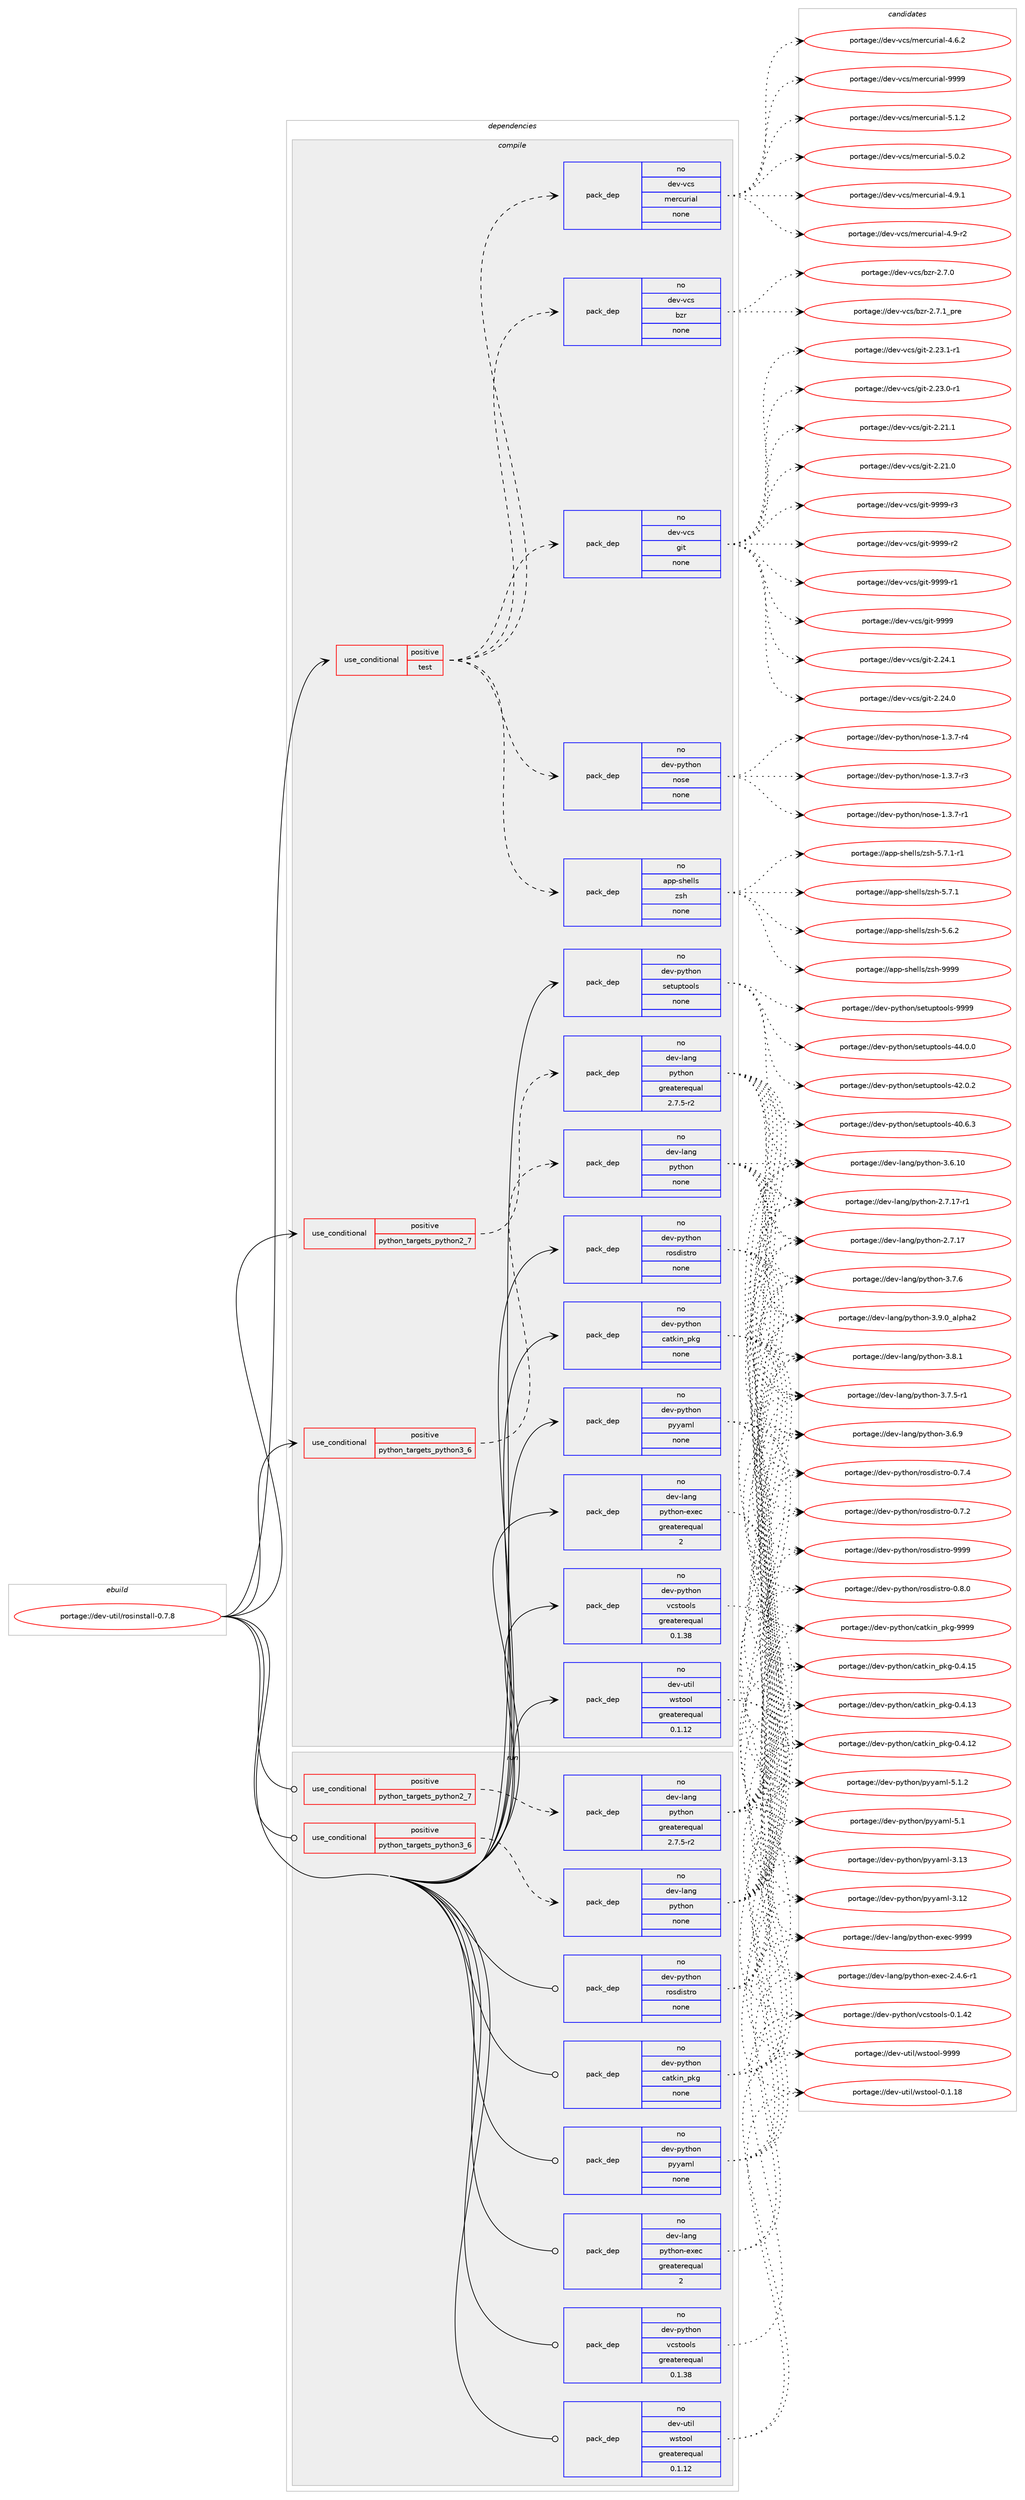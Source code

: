 digraph prolog {

# *************
# Graph options
# *************

newrank=true;
concentrate=true;
compound=true;
graph [rankdir=LR,fontname=Helvetica,fontsize=10,ranksep=1.5];#, ranksep=2.5, nodesep=0.2];
edge  [arrowhead=vee];
node  [fontname=Helvetica,fontsize=10];

# **********
# The ebuild
# **********

subgraph cluster_leftcol {
color=gray;
label=<<i>ebuild</i>>;
id [label="portage://dev-util/rosinstall-0.7.8", color=red, width=4, href="../dev-util/rosinstall-0.7.8.svg"];
}

# ****************
# The dependencies
# ****************

subgraph cluster_midcol {
color=gray;
label=<<i>dependencies</i>>;
subgraph cluster_compile {
fillcolor="#eeeeee";
style=filled;
label=<<i>compile</i>>;
subgraph cond61695 {
dependency297695 [label=<<TABLE BORDER="0" CELLBORDER="1" CELLSPACING="0" CELLPADDING="4"><TR><TD ROWSPAN="3" CELLPADDING="10">use_conditional</TD></TR><TR><TD>positive</TD></TR><TR><TD>python_targets_python2_7</TD></TR></TABLE>>, shape=none, color=red];
subgraph pack231414 {
dependency297696 [label=<<TABLE BORDER="0" CELLBORDER="1" CELLSPACING="0" CELLPADDING="4" WIDTH="220"><TR><TD ROWSPAN="6" CELLPADDING="30">pack_dep</TD></TR><TR><TD WIDTH="110">no</TD></TR><TR><TD>dev-lang</TD></TR><TR><TD>python</TD></TR><TR><TD>greaterequal</TD></TR><TR><TD>2.7.5-r2</TD></TR></TABLE>>, shape=none, color=blue];
}
dependency297695:e -> dependency297696:w [weight=20,style="dashed",arrowhead="vee"];
}
id:e -> dependency297695:w [weight=20,style="solid",arrowhead="vee"];
subgraph cond61696 {
dependency297697 [label=<<TABLE BORDER="0" CELLBORDER="1" CELLSPACING="0" CELLPADDING="4"><TR><TD ROWSPAN="3" CELLPADDING="10">use_conditional</TD></TR><TR><TD>positive</TD></TR><TR><TD>python_targets_python3_6</TD></TR></TABLE>>, shape=none, color=red];
subgraph pack231415 {
dependency297698 [label=<<TABLE BORDER="0" CELLBORDER="1" CELLSPACING="0" CELLPADDING="4" WIDTH="220"><TR><TD ROWSPAN="6" CELLPADDING="30">pack_dep</TD></TR><TR><TD WIDTH="110">no</TD></TR><TR><TD>dev-lang</TD></TR><TR><TD>python</TD></TR><TR><TD>none</TD></TR><TR><TD></TD></TR></TABLE>>, shape=none, color=blue];
}
dependency297697:e -> dependency297698:w [weight=20,style="dashed",arrowhead="vee"];
}
id:e -> dependency297697:w [weight=20,style="solid",arrowhead="vee"];
subgraph cond61697 {
dependency297699 [label=<<TABLE BORDER="0" CELLBORDER="1" CELLSPACING="0" CELLPADDING="4"><TR><TD ROWSPAN="3" CELLPADDING="10">use_conditional</TD></TR><TR><TD>positive</TD></TR><TR><TD>test</TD></TR></TABLE>>, shape=none, color=red];
subgraph pack231416 {
dependency297700 [label=<<TABLE BORDER="0" CELLBORDER="1" CELLSPACING="0" CELLPADDING="4" WIDTH="220"><TR><TD ROWSPAN="6" CELLPADDING="30">pack_dep</TD></TR><TR><TD WIDTH="110">no</TD></TR><TR><TD>dev-python</TD></TR><TR><TD>nose</TD></TR><TR><TD>none</TD></TR><TR><TD></TD></TR></TABLE>>, shape=none, color=blue];
}
dependency297699:e -> dependency297700:w [weight=20,style="dashed",arrowhead="vee"];
subgraph pack231417 {
dependency297701 [label=<<TABLE BORDER="0" CELLBORDER="1" CELLSPACING="0" CELLPADDING="4" WIDTH="220"><TR><TD ROWSPAN="6" CELLPADDING="30">pack_dep</TD></TR><TR><TD WIDTH="110">no</TD></TR><TR><TD>dev-vcs</TD></TR><TR><TD>git</TD></TR><TR><TD>none</TD></TR><TR><TD></TD></TR></TABLE>>, shape=none, color=blue];
}
dependency297699:e -> dependency297701:w [weight=20,style="dashed",arrowhead="vee"];
subgraph pack231418 {
dependency297702 [label=<<TABLE BORDER="0" CELLBORDER="1" CELLSPACING="0" CELLPADDING="4" WIDTH="220"><TR><TD ROWSPAN="6" CELLPADDING="30">pack_dep</TD></TR><TR><TD WIDTH="110">no</TD></TR><TR><TD>dev-vcs</TD></TR><TR><TD>bzr</TD></TR><TR><TD>none</TD></TR><TR><TD></TD></TR></TABLE>>, shape=none, color=blue];
}
dependency297699:e -> dependency297702:w [weight=20,style="dashed",arrowhead="vee"];
subgraph pack231419 {
dependency297703 [label=<<TABLE BORDER="0" CELLBORDER="1" CELLSPACING="0" CELLPADDING="4" WIDTH="220"><TR><TD ROWSPAN="6" CELLPADDING="30">pack_dep</TD></TR><TR><TD WIDTH="110">no</TD></TR><TR><TD>dev-vcs</TD></TR><TR><TD>mercurial</TD></TR><TR><TD>none</TD></TR><TR><TD></TD></TR></TABLE>>, shape=none, color=blue];
}
dependency297699:e -> dependency297703:w [weight=20,style="dashed",arrowhead="vee"];
subgraph pack231420 {
dependency297704 [label=<<TABLE BORDER="0" CELLBORDER="1" CELLSPACING="0" CELLPADDING="4" WIDTH="220"><TR><TD ROWSPAN="6" CELLPADDING="30">pack_dep</TD></TR><TR><TD WIDTH="110">no</TD></TR><TR><TD>app-shells</TD></TR><TR><TD>zsh</TD></TR><TR><TD>none</TD></TR><TR><TD></TD></TR></TABLE>>, shape=none, color=blue];
}
dependency297699:e -> dependency297704:w [weight=20,style="dashed",arrowhead="vee"];
}
id:e -> dependency297699:w [weight=20,style="solid",arrowhead="vee"];
subgraph pack231421 {
dependency297705 [label=<<TABLE BORDER="0" CELLBORDER="1" CELLSPACING="0" CELLPADDING="4" WIDTH="220"><TR><TD ROWSPAN="6" CELLPADDING="30">pack_dep</TD></TR><TR><TD WIDTH="110">no</TD></TR><TR><TD>dev-lang</TD></TR><TR><TD>python-exec</TD></TR><TR><TD>greaterequal</TD></TR><TR><TD>2</TD></TR></TABLE>>, shape=none, color=blue];
}
id:e -> dependency297705:w [weight=20,style="solid",arrowhead="vee"];
subgraph pack231422 {
dependency297706 [label=<<TABLE BORDER="0" CELLBORDER="1" CELLSPACING="0" CELLPADDING="4" WIDTH="220"><TR><TD ROWSPAN="6" CELLPADDING="30">pack_dep</TD></TR><TR><TD WIDTH="110">no</TD></TR><TR><TD>dev-python</TD></TR><TR><TD>catkin_pkg</TD></TR><TR><TD>none</TD></TR><TR><TD></TD></TR></TABLE>>, shape=none, color=blue];
}
id:e -> dependency297706:w [weight=20,style="solid",arrowhead="vee"];
subgraph pack231423 {
dependency297707 [label=<<TABLE BORDER="0" CELLBORDER="1" CELLSPACING="0" CELLPADDING="4" WIDTH="220"><TR><TD ROWSPAN="6" CELLPADDING="30">pack_dep</TD></TR><TR><TD WIDTH="110">no</TD></TR><TR><TD>dev-python</TD></TR><TR><TD>pyyaml</TD></TR><TR><TD>none</TD></TR><TR><TD></TD></TR></TABLE>>, shape=none, color=blue];
}
id:e -> dependency297707:w [weight=20,style="solid",arrowhead="vee"];
subgraph pack231424 {
dependency297708 [label=<<TABLE BORDER="0" CELLBORDER="1" CELLSPACING="0" CELLPADDING="4" WIDTH="220"><TR><TD ROWSPAN="6" CELLPADDING="30">pack_dep</TD></TR><TR><TD WIDTH="110">no</TD></TR><TR><TD>dev-python</TD></TR><TR><TD>rosdistro</TD></TR><TR><TD>none</TD></TR><TR><TD></TD></TR></TABLE>>, shape=none, color=blue];
}
id:e -> dependency297708:w [weight=20,style="solid",arrowhead="vee"];
subgraph pack231425 {
dependency297709 [label=<<TABLE BORDER="0" CELLBORDER="1" CELLSPACING="0" CELLPADDING="4" WIDTH="220"><TR><TD ROWSPAN="6" CELLPADDING="30">pack_dep</TD></TR><TR><TD WIDTH="110">no</TD></TR><TR><TD>dev-python</TD></TR><TR><TD>setuptools</TD></TR><TR><TD>none</TD></TR><TR><TD></TD></TR></TABLE>>, shape=none, color=blue];
}
id:e -> dependency297709:w [weight=20,style="solid",arrowhead="vee"];
subgraph pack231426 {
dependency297710 [label=<<TABLE BORDER="0" CELLBORDER="1" CELLSPACING="0" CELLPADDING="4" WIDTH="220"><TR><TD ROWSPAN="6" CELLPADDING="30">pack_dep</TD></TR><TR><TD WIDTH="110">no</TD></TR><TR><TD>dev-python</TD></TR><TR><TD>vcstools</TD></TR><TR><TD>greaterequal</TD></TR><TR><TD>0.1.38</TD></TR></TABLE>>, shape=none, color=blue];
}
id:e -> dependency297710:w [weight=20,style="solid",arrowhead="vee"];
subgraph pack231427 {
dependency297711 [label=<<TABLE BORDER="0" CELLBORDER="1" CELLSPACING="0" CELLPADDING="4" WIDTH="220"><TR><TD ROWSPAN="6" CELLPADDING="30">pack_dep</TD></TR><TR><TD WIDTH="110">no</TD></TR><TR><TD>dev-util</TD></TR><TR><TD>wstool</TD></TR><TR><TD>greaterequal</TD></TR><TR><TD>0.1.12</TD></TR></TABLE>>, shape=none, color=blue];
}
id:e -> dependency297711:w [weight=20,style="solid",arrowhead="vee"];
}
subgraph cluster_compileandrun {
fillcolor="#eeeeee";
style=filled;
label=<<i>compile and run</i>>;
}
subgraph cluster_run {
fillcolor="#eeeeee";
style=filled;
label=<<i>run</i>>;
subgraph cond61698 {
dependency297712 [label=<<TABLE BORDER="0" CELLBORDER="1" CELLSPACING="0" CELLPADDING="4"><TR><TD ROWSPAN="3" CELLPADDING="10">use_conditional</TD></TR><TR><TD>positive</TD></TR><TR><TD>python_targets_python2_7</TD></TR></TABLE>>, shape=none, color=red];
subgraph pack231428 {
dependency297713 [label=<<TABLE BORDER="0" CELLBORDER="1" CELLSPACING="0" CELLPADDING="4" WIDTH="220"><TR><TD ROWSPAN="6" CELLPADDING="30">pack_dep</TD></TR><TR><TD WIDTH="110">no</TD></TR><TR><TD>dev-lang</TD></TR><TR><TD>python</TD></TR><TR><TD>greaterequal</TD></TR><TR><TD>2.7.5-r2</TD></TR></TABLE>>, shape=none, color=blue];
}
dependency297712:e -> dependency297713:w [weight=20,style="dashed",arrowhead="vee"];
}
id:e -> dependency297712:w [weight=20,style="solid",arrowhead="odot"];
subgraph cond61699 {
dependency297714 [label=<<TABLE BORDER="0" CELLBORDER="1" CELLSPACING="0" CELLPADDING="4"><TR><TD ROWSPAN="3" CELLPADDING="10">use_conditional</TD></TR><TR><TD>positive</TD></TR><TR><TD>python_targets_python3_6</TD></TR></TABLE>>, shape=none, color=red];
subgraph pack231429 {
dependency297715 [label=<<TABLE BORDER="0" CELLBORDER="1" CELLSPACING="0" CELLPADDING="4" WIDTH="220"><TR><TD ROWSPAN="6" CELLPADDING="30">pack_dep</TD></TR><TR><TD WIDTH="110">no</TD></TR><TR><TD>dev-lang</TD></TR><TR><TD>python</TD></TR><TR><TD>none</TD></TR><TR><TD></TD></TR></TABLE>>, shape=none, color=blue];
}
dependency297714:e -> dependency297715:w [weight=20,style="dashed",arrowhead="vee"];
}
id:e -> dependency297714:w [weight=20,style="solid",arrowhead="odot"];
subgraph pack231430 {
dependency297716 [label=<<TABLE BORDER="0" CELLBORDER="1" CELLSPACING="0" CELLPADDING="4" WIDTH="220"><TR><TD ROWSPAN="6" CELLPADDING="30">pack_dep</TD></TR><TR><TD WIDTH="110">no</TD></TR><TR><TD>dev-lang</TD></TR><TR><TD>python-exec</TD></TR><TR><TD>greaterequal</TD></TR><TR><TD>2</TD></TR></TABLE>>, shape=none, color=blue];
}
id:e -> dependency297716:w [weight=20,style="solid",arrowhead="odot"];
subgraph pack231431 {
dependency297717 [label=<<TABLE BORDER="0" CELLBORDER="1" CELLSPACING="0" CELLPADDING="4" WIDTH="220"><TR><TD ROWSPAN="6" CELLPADDING="30">pack_dep</TD></TR><TR><TD WIDTH="110">no</TD></TR><TR><TD>dev-python</TD></TR><TR><TD>catkin_pkg</TD></TR><TR><TD>none</TD></TR><TR><TD></TD></TR></TABLE>>, shape=none, color=blue];
}
id:e -> dependency297717:w [weight=20,style="solid",arrowhead="odot"];
subgraph pack231432 {
dependency297718 [label=<<TABLE BORDER="0" CELLBORDER="1" CELLSPACING="0" CELLPADDING="4" WIDTH="220"><TR><TD ROWSPAN="6" CELLPADDING="30">pack_dep</TD></TR><TR><TD WIDTH="110">no</TD></TR><TR><TD>dev-python</TD></TR><TR><TD>pyyaml</TD></TR><TR><TD>none</TD></TR><TR><TD></TD></TR></TABLE>>, shape=none, color=blue];
}
id:e -> dependency297718:w [weight=20,style="solid",arrowhead="odot"];
subgraph pack231433 {
dependency297719 [label=<<TABLE BORDER="0" CELLBORDER="1" CELLSPACING="0" CELLPADDING="4" WIDTH="220"><TR><TD ROWSPAN="6" CELLPADDING="30">pack_dep</TD></TR><TR><TD WIDTH="110">no</TD></TR><TR><TD>dev-python</TD></TR><TR><TD>rosdistro</TD></TR><TR><TD>none</TD></TR><TR><TD></TD></TR></TABLE>>, shape=none, color=blue];
}
id:e -> dependency297719:w [weight=20,style="solid",arrowhead="odot"];
subgraph pack231434 {
dependency297720 [label=<<TABLE BORDER="0" CELLBORDER="1" CELLSPACING="0" CELLPADDING="4" WIDTH="220"><TR><TD ROWSPAN="6" CELLPADDING="30">pack_dep</TD></TR><TR><TD WIDTH="110">no</TD></TR><TR><TD>dev-python</TD></TR><TR><TD>vcstools</TD></TR><TR><TD>greaterequal</TD></TR><TR><TD>0.1.38</TD></TR></TABLE>>, shape=none, color=blue];
}
id:e -> dependency297720:w [weight=20,style="solid",arrowhead="odot"];
subgraph pack231435 {
dependency297721 [label=<<TABLE BORDER="0" CELLBORDER="1" CELLSPACING="0" CELLPADDING="4" WIDTH="220"><TR><TD ROWSPAN="6" CELLPADDING="30">pack_dep</TD></TR><TR><TD WIDTH="110">no</TD></TR><TR><TD>dev-util</TD></TR><TR><TD>wstool</TD></TR><TR><TD>greaterequal</TD></TR><TR><TD>0.1.12</TD></TR></TABLE>>, shape=none, color=blue];
}
id:e -> dependency297721:w [weight=20,style="solid",arrowhead="odot"];
}
}

# **************
# The candidates
# **************

subgraph cluster_choices {
rank=same;
color=gray;
label=<<i>candidates</i>>;

subgraph choice231414 {
color=black;
nodesep=1;
choice10010111845108971101034711212111610411111045514657464895971081121049750 [label="portage://dev-lang/python-3.9.0_alpha2", color=red, width=4,href="../dev-lang/python-3.9.0_alpha2.svg"];
choice100101118451089711010347112121116104111110455146564649 [label="portage://dev-lang/python-3.8.1", color=red, width=4,href="../dev-lang/python-3.8.1.svg"];
choice100101118451089711010347112121116104111110455146554654 [label="portage://dev-lang/python-3.7.6", color=red, width=4,href="../dev-lang/python-3.7.6.svg"];
choice1001011184510897110103471121211161041111104551465546534511449 [label="portage://dev-lang/python-3.7.5-r1", color=red, width=4,href="../dev-lang/python-3.7.5-r1.svg"];
choice100101118451089711010347112121116104111110455146544657 [label="portage://dev-lang/python-3.6.9", color=red, width=4,href="../dev-lang/python-3.6.9.svg"];
choice10010111845108971101034711212111610411111045514654464948 [label="portage://dev-lang/python-3.6.10", color=red, width=4,href="../dev-lang/python-3.6.10.svg"];
choice100101118451089711010347112121116104111110455046554649554511449 [label="portage://dev-lang/python-2.7.17-r1", color=red, width=4,href="../dev-lang/python-2.7.17-r1.svg"];
choice10010111845108971101034711212111610411111045504655464955 [label="portage://dev-lang/python-2.7.17", color=red, width=4,href="../dev-lang/python-2.7.17.svg"];
dependency297696:e -> choice10010111845108971101034711212111610411111045514657464895971081121049750:w [style=dotted,weight="100"];
dependency297696:e -> choice100101118451089711010347112121116104111110455146564649:w [style=dotted,weight="100"];
dependency297696:e -> choice100101118451089711010347112121116104111110455146554654:w [style=dotted,weight="100"];
dependency297696:e -> choice1001011184510897110103471121211161041111104551465546534511449:w [style=dotted,weight="100"];
dependency297696:e -> choice100101118451089711010347112121116104111110455146544657:w [style=dotted,weight="100"];
dependency297696:e -> choice10010111845108971101034711212111610411111045514654464948:w [style=dotted,weight="100"];
dependency297696:e -> choice100101118451089711010347112121116104111110455046554649554511449:w [style=dotted,weight="100"];
dependency297696:e -> choice10010111845108971101034711212111610411111045504655464955:w [style=dotted,weight="100"];
}
subgraph choice231415 {
color=black;
nodesep=1;
choice10010111845108971101034711212111610411111045514657464895971081121049750 [label="portage://dev-lang/python-3.9.0_alpha2", color=red, width=4,href="../dev-lang/python-3.9.0_alpha2.svg"];
choice100101118451089711010347112121116104111110455146564649 [label="portage://dev-lang/python-3.8.1", color=red, width=4,href="../dev-lang/python-3.8.1.svg"];
choice100101118451089711010347112121116104111110455146554654 [label="portage://dev-lang/python-3.7.6", color=red, width=4,href="../dev-lang/python-3.7.6.svg"];
choice1001011184510897110103471121211161041111104551465546534511449 [label="portage://dev-lang/python-3.7.5-r1", color=red, width=4,href="../dev-lang/python-3.7.5-r1.svg"];
choice100101118451089711010347112121116104111110455146544657 [label="portage://dev-lang/python-3.6.9", color=red, width=4,href="../dev-lang/python-3.6.9.svg"];
choice10010111845108971101034711212111610411111045514654464948 [label="portage://dev-lang/python-3.6.10", color=red, width=4,href="../dev-lang/python-3.6.10.svg"];
choice100101118451089711010347112121116104111110455046554649554511449 [label="portage://dev-lang/python-2.7.17-r1", color=red, width=4,href="../dev-lang/python-2.7.17-r1.svg"];
choice10010111845108971101034711212111610411111045504655464955 [label="portage://dev-lang/python-2.7.17", color=red, width=4,href="../dev-lang/python-2.7.17.svg"];
dependency297698:e -> choice10010111845108971101034711212111610411111045514657464895971081121049750:w [style=dotted,weight="100"];
dependency297698:e -> choice100101118451089711010347112121116104111110455146564649:w [style=dotted,weight="100"];
dependency297698:e -> choice100101118451089711010347112121116104111110455146554654:w [style=dotted,weight="100"];
dependency297698:e -> choice1001011184510897110103471121211161041111104551465546534511449:w [style=dotted,weight="100"];
dependency297698:e -> choice100101118451089711010347112121116104111110455146544657:w [style=dotted,weight="100"];
dependency297698:e -> choice10010111845108971101034711212111610411111045514654464948:w [style=dotted,weight="100"];
dependency297698:e -> choice100101118451089711010347112121116104111110455046554649554511449:w [style=dotted,weight="100"];
dependency297698:e -> choice10010111845108971101034711212111610411111045504655464955:w [style=dotted,weight="100"];
}
subgraph choice231416 {
color=black;
nodesep=1;
choice10010111845112121116104111110471101111151014549465146554511452 [label="portage://dev-python/nose-1.3.7-r4", color=red, width=4,href="../dev-python/nose-1.3.7-r4.svg"];
choice10010111845112121116104111110471101111151014549465146554511451 [label="portage://dev-python/nose-1.3.7-r3", color=red, width=4,href="../dev-python/nose-1.3.7-r3.svg"];
choice10010111845112121116104111110471101111151014549465146554511449 [label="portage://dev-python/nose-1.3.7-r1", color=red, width=4,href="../dev-python/nose-1.3.7-r1.svg"];
dependency297700:e -> choice10010111845112121116104111110471101111151014549465146554511452:w [style=dotted,weight="100"];
dependency297700:e -> choice10010111845112121116104111110471101111151014549465146554511451:w [style=dotted,weight="100"];
dependency297700:e -> choice10010111845112121116104111110471101111151014549465146554511449:w [style=dotted,weight="100"];
}
subgraph choice231417 {
color=black;
nodesep=1;
choice10010111845118991154710310511645575757574511451 [label="portage://dev-vcs/git-9999-r3", color=red, width=4,href="../dev-vcs/git-9999-r3.svg"];
choice10010111845118991154710310511645575757574511450 [label="portage://dev-vcs/git-9999-r2", color=red, width=4,href="../dev-vcs/git-9999-r2.svg"];
choice10010111845118991154710310511645575757574511449 [label="portage://dev-vcs/git-9999-r1", color=red, width=4,href="../dev-vcs/git-9999-r1.svg"];
choice1001011184511899115471031051164557575757 [label="portage://dev-vcs/git-9999", color=red, width=4,href="../dev-vcs/git-9999.svg"];
choice10010111845118991154710310511645504650524649 [label="portage://dev-vcs/git-2.24.1", color=red, width=4,href="../dev-vcs/git-2.24.1.svg"];
choice10010111845118991154710310511645504650524648 [label="portage://dev-vcs/git-2.24.0", color=red, width=4,href="../dev-vcs/git-2.24.0.svg"];
choice100101118451189911547103105116455046505146494511449 [label="portage://dev-vcs/git-2.23.1-r1", color=red, width=4,href="../dev-vcs/git-2.23.1-r1.svg"];
choice100101118451189911547103105116455046505146484511449 [label="portage://dev-vcs/git-2.23.0-r1", color=red, width=4,href="../dev-vcs/git-2.23.0-r1.svg"];
choice10010111845118991154710310511645504650494649 [label="portage://dev-vcs/git-2.21.1", color=red, width=4,href="../dev-vcs/git-2.21.1.svg"];
choice10010111845118991154710310511645504650494648 [label="portage://dev-vcs/git-2.21.0", color=red, width=4,href="../dev-vcs/git-2.21.0.svg"];
dependency297701:e -> choice10010111845118991154710310511645575757574511451:w [style=dotted,weight="100"];
dependency297701:e -> choice10010111845118991154710310511645575757574511450:w [style=dotted,weight="100"];
dependency297701:e -> choice10010111845118991154710310511645575757574511449:w [style=dotted,weight="100"];
dependency297701:e -> choice1001011184511899115471031051164557575757:w [style=dotted,weight="100"];
dependency297701:e -> choice10010111845118991154710310511645504650524649:w [style=dotted,weight="100"];
dependency297701:e -> choice10010111845118991154710310511645504650524648:w [style=dotted,weight="100"];
dependency297701:e -> choice100101118451189911547103105116455046505146494511449:w [style=dotted,weight="100"];
dependency297701:e -> choice100101118451189911547103105116455046505146484511449:w [style=dotted,weight="100"];
dependency297701:e -> choice10010111845118991154710310511645504650494649:w [style=dotted,weight="100"];
dependency297701:e -> choice10010111845118991154710310511645504650494648:w [style=dotted,weight="100"];
}
subgraph choice231418 {
color=black;
nodesep=1;
choice1001011184511899115479812211445504655464995112114101 [label="portage://dev-vcs/bzr-2.7.1_pre", color=red, width=4,href="../dev-vcs/bzr-2.7.1_pre.svg"];
choice10010111845118991154798122114455046554648 [label="portage://dev-vcs/bzr-2.7.0", color=red, width=4,href="../dev-vcs/bzr-2.7.0.svg"];
dependency297702:e -> choice1001011184511899115479812211445504655464995112114101:w [style=dotted,weight="100"];
dependency297702:e -> choice10010111845118991154798122114455046554648:w [style=dotted,weight="100"];
}
subgraph choice231419 {
color=black;
nodesep=1;
choice10010111845118991154710910111499117114105971084557575757 [label="portage://dev-vcs/mercurial-9999", color=red, width=4,href="../dev-vcs/mercurial-9999.svg"];
choice1001011184511899115471091011149911711410597108455346494650 [label="portage://dev-vcs/mercurial-5.1.2", color=red, width=4,href="../dev-vcs/mercurial-5.1.2.svg"];
choice1001011184511899115471091011149911711410597108455346484650 [label="portage://dev-vcs/mercurial-5.0.2", color=red, width=4,href="../dev-vcs/mercurial-5.0.2.svg"];
choice1001011184511899115471091011149911711410597108455246574649 [label="portage://dev-vcs/mercurial-4.9.1", color=red, width=4,href="../dev-vcs/mercurial-4.9.1.svg"];
choice1001011184511899115471091011149911711410597108455246574511450 [label="portage://dev-vcs/mercurial-4.9-r2", color=red, width=4,href="../dev-vcs/mercurial-4.9-r2.svg"];
choice1001011184511899115471091011149911711410597108455246544650 [label="portage://dev-vcs/mercurial-4.6.2", color=red, width=4,href="../dev-vcs/mercurial-4.6.2.svg"];
dependency297703:e -> choice10010111845118991154710910111499117114105971084557575757:w [style=dotted,weight="100"];
dependency297703:e -> choice1001011184511899115471091011149911711410597108455346494650:w [style=dotted,weight="100"];
dependency297703:e -> choice1001011184511899115471091011149911711410597108455346484650:w [style=dotted,weight="100"];
dependency297703:e -> choice1001011184511899115471091011149911711410597108455246574649:w [style=dotted,weight="100"];
dependency297703:e -> choice1001011184511899115471091011149911711410597108455246574511450:w [style=dotted,weight="100"];
dependency297703:e -> choice1001011184511899115471091011149911711410597108455246544650:w [style=dotted,weight="100"];
}
subgraph choice231420 {
color=black;
nodesep=1;
choice9711211245115104101108108115471221151044557575757 [label="portage://app-shells/zsh-9999", color=red, width=4,href="../app-shells/zsh-9999.svg"];
choice9711211245115104101108108115471221151044553465546494511449 [label="portage://app-shells/zsh-5.7.1-r1", color=red, width=4,href="../app-shells/zsh-5.7.1-r1.svg"];
choice971121124511510410110810811547122115104455346554649 [label="portage://app-shells/zsh-5.7.1", color=red, width=4,href="../app-shells/zsh-5.7.1.svg"];
choice971121124511510410110810811547122115104455346544650 [label="portage://app-shells/zsh-5.6.2", color=red, width=4,href="../app-shells/zsh-5.6.2.svg"];
dependency297704:e -> choice9711211245115104101108108115471221151044557575757:w [style=dotted,weight="100"];
dependency297704:e -> choice9711211245115104101108108115471221151044553465546494511449:w [style=dotted,weight="100"];
dependency297704:e -> choice971121124511510410110810811547122115104455346554649:w [style=dotted,weight="100"];
dependency297704:e -> choice971121124511510410110810811547122115104455346544650:w [style=dotted,weight="100"];
}
subgraph choice231421 {
color=black;
nodesep=1;
choice10010111845108971101034711212111610411111045101120101994557575757 [label="portage://dev-lang/python-exec-9999", color=red, width=4,href="../dev-lang/python-exec-9999.svg"];
choice10010111845108971101034711212111610411111045101120101994550465246544511449 [label="portage://dev-lang/python-exec-2.4.6-r1", color=red, width=4,href="../dev-lang/python-exec-2.4.6-r1.svg"];
dependency297705:e -> choice10010111845108971101034711212111610411111045101120101994557575757:w [style=dotted,weight="100"];
dependency297705:e -> choice10010111845108971101034711212111610411111045101120101994550465246544511449:w [style=dotted,weight="100"];
}
subgraph choice231422 {
color=black;
nodesep=1;
choice10010111845112121116104111110479997116107105110951121071034557575757 [label="portage://dev-python/catkin_pkg-9999", color=red, width=4,href="../dev-python/catkin_pkg-9999.svg"];
choice100101118451121211161041111104799971161071051109511210710345484652464953 [label="portage://dev-python/catkin_pkg-0.4.15", color=red, width=4,href="../dev-python/catkin_pkg-0.4.15.svg"];
choice100101118451121211161041111104799971161071051109511210710345484652464951 [label="portage://dev-python/catkin_pkg-0.4.13", color=red, width=4,href="../dev-python/catkin_pkg-0.4.13.svg"];
choice100101118451121211161041111104799971161071051109511210710345484652464950 [label="portage://dev-python/catkin_pkg-0.4.12", color=red, width=4,href="../dev-python/catkin_pkg-0.4.12.svg"];
dependency297706:e -> choice10010111845112121116104111110479997116107105110951121071034557575757:w [style=dotted,weight="100"];
dependency297706:e -> choice100101118451121211161041111104799971161071051109511210710345484652464953:w [style=dotted,weight="100"];
dependency297706:e -> choice100101118451121211161041111104799971161071051109511210710345484652464951:w [style=dotted,weight="100"];
dependency297706:e -> choice100101118451121211161041111104799971161071051109511210710345484652464950:w [style=dotted,weight="100"];
}
subgraph choice231423 {
color=black;
nodesep=1;
choice100101118451121211161041111104711212112197109108455346494650 [label="portage://dev-python/pyyaml-5.1.2", color=red, width=4,href="../dev-python/pyyaml-5.1.2.svg"];
choice10010111845112121116104111110471121211219710910845534649 [label="portage://dev-python/pyyaml-5.1", color=red, width=4,href="../dev-python/pyyaml-5.1.svg"];
choice1001011184511212111610411111047112121121971091084551464951 [label="portage://dev-python/pyyaml-3.13", color=red, width=4,href="../dev-python/pyyaml-3.13.svg"];
choice1001011184511212111610411111047112121121971091084551464950 [label="portage://dev-python/pyyaml-3.12", color=red, width=4,href="../dev-python/pyyaml-3.12.svg"];
dependency297707:e -> choice100101118451121211161041111104711212112197109108455346494650:w [style=dotted,weight="100"];
dependency297707:e -> choice10010111845112121116104111110471121211219710910845534649:w [style=dotted,weight="100"];
dependency297707:e -> choice1001011184511212111610411111047112121121971091084551464951:w [style=dotted,weight="100"];
dependency297707:e -> choice1001011184511212111610411111047112121121971091084551464950:w [style=dotted,weight="100"];
}
subgraph choice231424 {
color=black;
nodesep=1;
choice10010111845112121116104111110471141111151001051151161141114557575757 [label="portage://dev-python/rosdistro-9999", color=red, width=4,href="../dev-python/rosdistro-9999.svg"];
choice1001011184511212111610411111047114111115100105115116114111454846564648 [label="portage://dev-python/rosdistro-0.8.0", color=red, width=4,href="../dev-python/rosdistro-0.8.0.svg"];
choice1001011184511212111610411111047114111115100105115116114111454846554652 [label="portage://dev-python/rosdistro-0.7.4", color=red, width=4,href="../dev-python/rosdistro-0.7.4.svg"];
choice1001011184511212111610411111047114111115100105115116114111454846554650 [label="portage://dev-python/rosdistro-0.7.2", color=red, width=4,href="../dev-python/rosdistro-0.7.2.svg"];
dependency297708:e -> choice10010111845112121116104111110471141111151001051151161141114557575757:w [style=dotted,weight="100"];
dependency297708:e -> choice1001011184511212111610411111047114111115100105115116114111454846564648:w [style=dotted,weight="100"];
dependency297708:e -> choice1001011184511212111610411111047114111115100105115116114111454846554652:w [style=dotted,weight="100"];
dependency297708:e -> choice1001011184511212111610411111047114111115100105115116114111454846554650:w [style=dotted,weight="100"];
}
subgraph choice231425 {
color=black;
nodesep=1;
choice10010111845112121116104111110471151011161171121161111111081154557575757 [label="portage://dev-python/setuptools-9999", color=red, width=4,href="../dev-python/setuptools-9999.svg"];
choice100101118451121211161041111104711510111611711211611111110811545525246484648 [label="portage://dev-python/setuptools-44.0.0", color=red, width=4,href="../dev-python/setuptools-44.0.0.svg"];
choice100101118451121211161041111104711510111611711211611111110811545525046484650 [label="portage://dev-python/setuptools-42.0.2", color=red, width=4,href="../dev-python/setuptools-42.0.2.svg"];
choice100101118451121211161041111104711510111611711211611111110811545524846544651 [label="portage://dev-python/setuptools-40.6.3", color=red, width=4,href="../dev-python/setuptools-40.6.3.svg"];
dependency297709:e -> choice10010111845112121116104111110471151011161171121161111111081154557575757:w [style=dotted,weight="100"];
dependency297709:e -> choice100101118451121211161041111104711510111611711211611111110811545525246484648:w [style=dotted,weight="100"];
dependency297709:e -> choice100101118451121211161041111104711510111611711211611111110811545525046484650:w [style=dotted,weight="100"];
dependency297709:e -> choice100101118451121211161041111104711510111611711211611111110811545524846544651:w [style=dotted,weight="100"];
}
subgraph choice231426 {
color=black;
nodesep=1;
choice10010111845112121116104111110471189911511611111110811545484649465250 [label="portage://dev-python/vcstools-0.1.42", color=red, width=4,href="../dev-python/vcstools-0.1.42.svg"];
dependency297710:e -> choice10010111845112121116104111110471189911511611111110811545484649465250:w [style=dotted,weight="100"];
}
subgraph choice231427 {
color=black;
nodesep=1;
choice10010111845117116105108471191151161111111084557575757 [label="portage://dev-util/wstool-9999", color=red, width=4,href="../dev-util/wstool-9999.svg"];
choice100101118451171161051084711911511611111110845484649464956 [label="portage://dev-util/wstool-0.1.18", color=red, width=4,href="../dev-util/wstool-0.1.18.svg"];
dependency297711:e -> choice10010111845117116105108471191151161111111084557575757:w [style=dotted,weight="100"];
dependency297711:e -> choice100101118451171161051084711911511611111110845484649464956:w [style=dotted,weight="100"];
}
subgraph choice231428 {
color=black;
nodesep=1;
choice10010111845108971101034711212111610411111045514657464895971081121049750 [label="portage://dev-lang/python-3.9.0_alpha2", color=red, width=4,href="../dev-lang/python-3.9.0_alpha2.svg"];
choice100101118451089711010347112121116104111110455146564649 [label="portage://dev-lang/python-3.8.1", color=red, width=4,href="../dev-lang/python-3.8.1.svg"];
choice100101118451089711010347112121116104111110455146554654 [label="portage://dev-lang/python-3.7.6", color=red, width=4,href="../dev-lang/python-3.7.6.svg"];
choice1001011184510897110103471121211161041111104551465546534511449 [label="portage://dev-lang/python-3.7.5-r1", color=red, width=4,href="../dev-lang/python-3.7.5-r1.svg"];
choice100101118451089711010347112121116104111110455146544657 [label="portage://dev-lang/python-3.6.9", color=red, width=4,href="../dev-lang/python-3.6.9.svg"];
choice10010111845108971101034711212111610411111045514654464948 [label="portage://dev-lang/python-3.6.10", color=red, width=4,href="../dev-lang/python-3.6.10.svg"];
choice100101118451089711010347112121116104111110455046554649554511449 [label="portage://dev-lang/python-2.7.17-r1", color=red, width=4,href="../dev-lang/python-2.7.17-r1.svg"];
choice10010111845108971101034711212111610411111045504655464955 [label="portage://dev-lang/python-2.7.17", color=red, width=4,href="../dev-lang/python-2.7.17.svg"];
dependency297713:e -> choice10010111845108971101034711212111610411111045514657464895971081121049750:w [style=dotted,weight="100"];
dependency297713:e -> choice100101118451089711010347112121116104111110455146564649:w [style=dotted,weight="100"];
dependency297713:e -> choice100101118451089711010347112121116104111110455146554654:w [style=dotted,weight="100"];
dependency297713:e -> choice1001011184510897110103471121211161041111104551465546534511449:w [style=dotted,weight="100"];
dependency297713:e -> choice100101118451089711010347112121116104111110455146544657:w [style=dotted,weight="100"];
dependency297713:e -> choice10010111845108971101034711212111610411111045514654464948:w [style=dotted,weight="100"];
dependency297713:e -> choice100101118451089711010347112121116104111110455046554649554511449:w [style=dotted,weight="100"];
dependency297713:e -> choice10010111845108971101034711212111610411111045504655464955:w [style=dotted,weight="100"];
}
subgraph choice231429 {
color=black;
nodesep=1;
choice10010111845108971101034711212111610411111045514657464895971081121049750 [label="portage://dev-lang/python-3.9.0_alpha2", color=red, width=4,href="../dev-lang/python-3.9.0_alpha2.svg"];
choice100101118451089711010347112121116104111110455146564649 [label="portage://dev-lang/python-3.8.1", color=red, width=4,href="../dev-lang/python-3.8.1.svg"];
choice100101118451089711010347112121116104111110455146554654 [label="portage://dev-lang/python-3.7.6", color=red, width=4,href="../dev-lang/python-3.7.6.svg"];
choice1001011184510897110103471121211161041111104551465546534511449 [label="portage://dev-lang/python-3.7.5-r1", color=red, width=4,href="../dev-lang/python-3.7.5-r1.svg"];
choice100101118451089711010347112121116104111110455146544657 [label="portage://dev-lang/python-3.6.9", color=red, width=4,href="../dev-lang/python-3.6.9.svg"];
choice10010111845108971101034711212111610411111045514654464948 [label="portage://dev-lang/python-3.6.10", color=red, width=4,href="../dev-lang/python-3.6.10.svg"];
choice100101118451089711010347112121116104111110455046554649554511449 [label="portage://dev-lang/python-2.7.17-r1", color=red, width=4,href="../dev-lang/python-2.7.17-r1.svg"];
choice10010111845108971101034711212111610411111045504655464955 [label="portage://dev-lang/python-2.7.17", color=red, width=4,href="../dev-lang/python-2.7.17.svg"];
dependency297715:e -> choice10010111845108971101034711212111610411111045514657464895971081121049750:w [style=dotted,weight="100"];
dependency297715:e -> choice100101118451089711010347112121116104111110455146564649:w [style=dotted,weight="100"];
dependency297715:e -> choice100101118451089711010347112121116104111110455146554654:w [style=dotted,weight="100"];
dependency297715:e -> choice1001011184510897110103471121211161041111104551465546534511449:w [style=dotted,weight="100"];
dependency297715:e -> choice100101118451089711010347112121116104111110455146544657:w [style=dotted,weight="100"];
dependency297715:e -> choice10010111845108971101034711212111610411111045514654464948:w [style=dotted,weight="100"];
dependency297715:e -> choice100101118451089711010347112121116104111110455046554649554511449:w [style=dotted,weight="100"];
dependency297715:e -> choice10010111845108971101034711212111610411111045504655464955:w [style=dotted,weight="100"];
}
subgraph choice231430 {
color=black;
nodesep=1;
choice10010111845108971101034711212111610411111045101120101994557575757 [label="portage://dev-lang/python-exec-9999", color=red, width=4,href="../dev-lang/python-exec-9999.svg"];
choice10010111845108971101034711212111610411111045101120101994550465246544511449 [label="portage://dev-lang/python-exec-2.4.6-r1", color=red, width=4,href="../dev-lang/python-exec-2.4.6-r1.svg"];
dependency297716:e -> choice10010111845108971101034711212111610411111045101120101994557575757:w [style=dotted,weight="100"];
dependency297716:e -> choice10010111845108971101034711212111610411111045101120101994550465246544511449:w [style=dotted,weight="100"];
}
subgraph choice231431 {
color=black;
nodesep=1;
choice10010111845112121116104111110479997116107105110951121071034557575757 [label="portage://dev-python/catkin_pkg-9999", color=red, width=4,href="../dev-python/catkin_pkg-9999.svg"];
choice100101118451121211161041111104799971161071051109511210710345484652464953 [label="portage://dev-python/catkin_pkg-0.4.15", color=red, width=4,href="../dev-python/catkin_pkg-0.4.15.svg"];
choice100101118451121211161041111104799971161071051109511210710345484652464951 [label="portage://dev-python/catkin_pkg-0.4.13", color=red, width=4,href="../dev-python/catkin_pkg-0.4.13.svg"];
choice100101118451121211161041111104799971161071051109511210710345484652464950 [label="portage://dev-python/catkin_pkg-0.4.12", color=red, width=4,href="../dev-python/catkin_pkg-0.4.12.svg"];
dependency297717:e -> choice10010111845112121116104111110479997116107105110951121071034557575757:w [style=dotted,weight="100"];
dependency297717:e -> choice100101118451121211161041111104799971161071051109511210710345484652464953:w [style=dotted,weight="100"];
dependency297717:e -> choice100101118451121211161041111104799971161071051109511210710345484652464951:w [style=dotted,weight="100"];
dependency297717:e -> choice100101118451121211161041111104799971161071051109511210710345484652464950:w [style=dotted,weight="100"];
}
subgraph choice231432 {
color=black;
nodesep=1;
choice100101118451121211161041111104711212112197109108455346494650 [label="portage://dev-python/pyyaml-5.1.2", color=red, width=4,href="../dev-python/pyyaml-5.1.2.svg"];
choice10010111845112121116104111110471121211219710910845534649 [label="portage://dev-python/pyyaml-5.1", color=red, width=4,href="../dev-python/pyyaml-5.1.svg"];
choice1001011184511212111610411111047112121121971091084551464951 [label="portage://dev-python/pyyaml-3.13", color=red, width=4,href="../dev-python/pyyaml-3.13.svg"];
choice1001011184511212111610411111047112121121971091084551464950 [label="portage://dev-python/pyyaml-3.12", color=red, width=4,href="../dev-python/pyyaml-3.12.svg"];
dependency297718:e -> choice100101118451121211161041111104711212112197109108455346494650:w [style=dotted,weight="100"];
dependency297718:e -> choice10010111845112121116104111110471121211219710910845534649:w [style=dotted,weight="100"];
dependency297718:e -> choice1001011184511212111610411111047112121121971091084551464951:w [style=dotted,weight="100"];
dependency297718:e -> choice1001011184511212111610411111047112121121971091084551464950:w [style=dotted,weight="100"];
}
subgraph choice231433 {
color=black;
nodesep=1;
choice10010111845112121116104111110471141111151001051151161141114557575757 [label="portage://dev-python/rosdistro-9999", color=red, width=4,href="../dev-python/rosdistro-9999.svg"];
choice1001011184511212111610411111047114111115100105115116114111454846564648 [label="portage://dev-python/rosdistro-0.8.0", color=red, width=4,href="../dev-python/rosdistro-0.8.0.svg"];
choice1001011184511212111610411111047114111115100105115116114111454846554652 [label="portage://dev-python/rosdistro-0.7.4", color=red, width=4,href="../dev-python/rosdistro-0.7.4.svg"];
choice1001011184511212111610411111047114111115100105115116114111454846554650 [label="portage://dev-python/rosdistro-0.7.2", color=red, width=4,href="../dev-python/rosdistro-0.7.2.svg"];
dependency297719:e -> choice10010111845112121116104111110471141111151001051151161141114557575757:w [style=dotted,weight="100"];
dependency297719:e -> choice1001011184511212111610411111047114111115100105115116114111454846564648:w [style=dotted,weight="100"];
dependency297719:e -> choice1001011184511212111610411111047114111115100105115116114111454846554652:w [style=dotted,weight="100"];
dependency297719:e -> choice1001011184511212111610411111047114111115100105115116114111454846554650:w [style=dotted,weight="100"];
}
subgraph choice231434 {
color=black;
nodesep=1;
choice10010111845112121116104111110471189911511611111110811545484649465250 [label="portage://dev-python/vcstools-0.1.42", color=red, width=4,href="../dev-python/vcstools-0.1.42.svg"];
dependency297720:e -> choice10010111845112121116104111110471189911511611111110811545484649465250:w [style=dotted,weight="100"];
}
subgraph choice231435 {
color=black;
nodesep=1;
choice10010111845117116105108471191151161111111084557575757 [label="portage://dev-util/wstool-9999", color=red, width=4,href="../dev-util/wstool-9999.svg"];
choice100101118451171161051084711911511611111110845484649464956 [label="portage://dev-util/wstool-0.1.18", color=red, width=4,href="../dev-util/wstool-0.1.18.svg"];
dependency297721:e -> choice10010111845117116105108471191151161111111084557575757:w [style=dotted,weight="100"];
dependency297721:e -> choice100101118451171161051084711911511611111110845484649464956:w [style=dotted,weight="100"];
}
}

}
